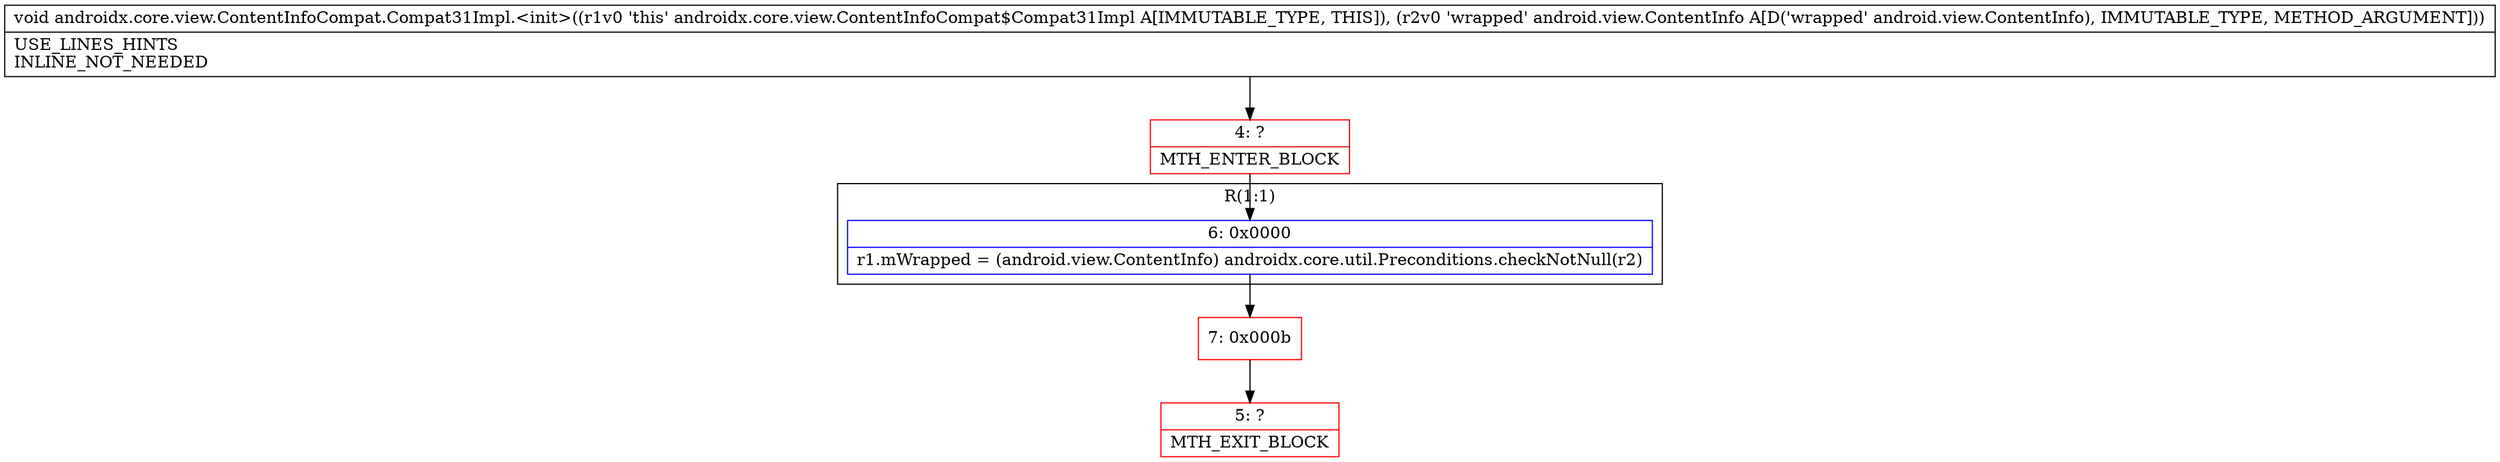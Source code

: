 digraph "CFG forandroidx.core.view.ContentInfoCompat.Compat31Impl.\<init\>(Landroid\/view\/ContentInfo;)V" {
subgraph cluster_Region_305791372 {
label = "R(1:1)";
node [shape=record,color=blue];
Node_6 [shape=record,label="{6\:\ 0x0000|r1.mWrapped = (android.view.ContentInfo) androidx.core.util.Preconditions.checkNotNull(r2)\l}"];
}
Node_4 [shape=record,color=red,label="{4\:\ ?|MTH_ENTER_BLOCK\l}"];
Node_7 [shape=record,color=red,label="{7\:\ 0x000b}"];
Node_5 [shape=record,color=red,label="{5\:\ ?|MTH_EXIT_BLOCK\l}"];
MethodNode[shape=record,label="{void androidx.core.view.ContentInfoCompat.Compat31Impl.\<init\>((r1v0 'this' androidx.core.view.ContentInfoCompat$Compat31Impl A[IMMUTABLE_TYPE, THIS]), (r2v0 'wrapped' android.view.ContentInfo A[D('wrapped' android.view.ContentInfo), IMMUTABLE_TYPE, METHOD_ARGUMENT]))  | USE_LINES_HINTS\lINLINE_NOT_NEEDED\l}"];
MethodNode -> Node_4;Node_6 -> Node_7;
Node_4 -> Node_6;
Node_7 -> Node_5;
}

